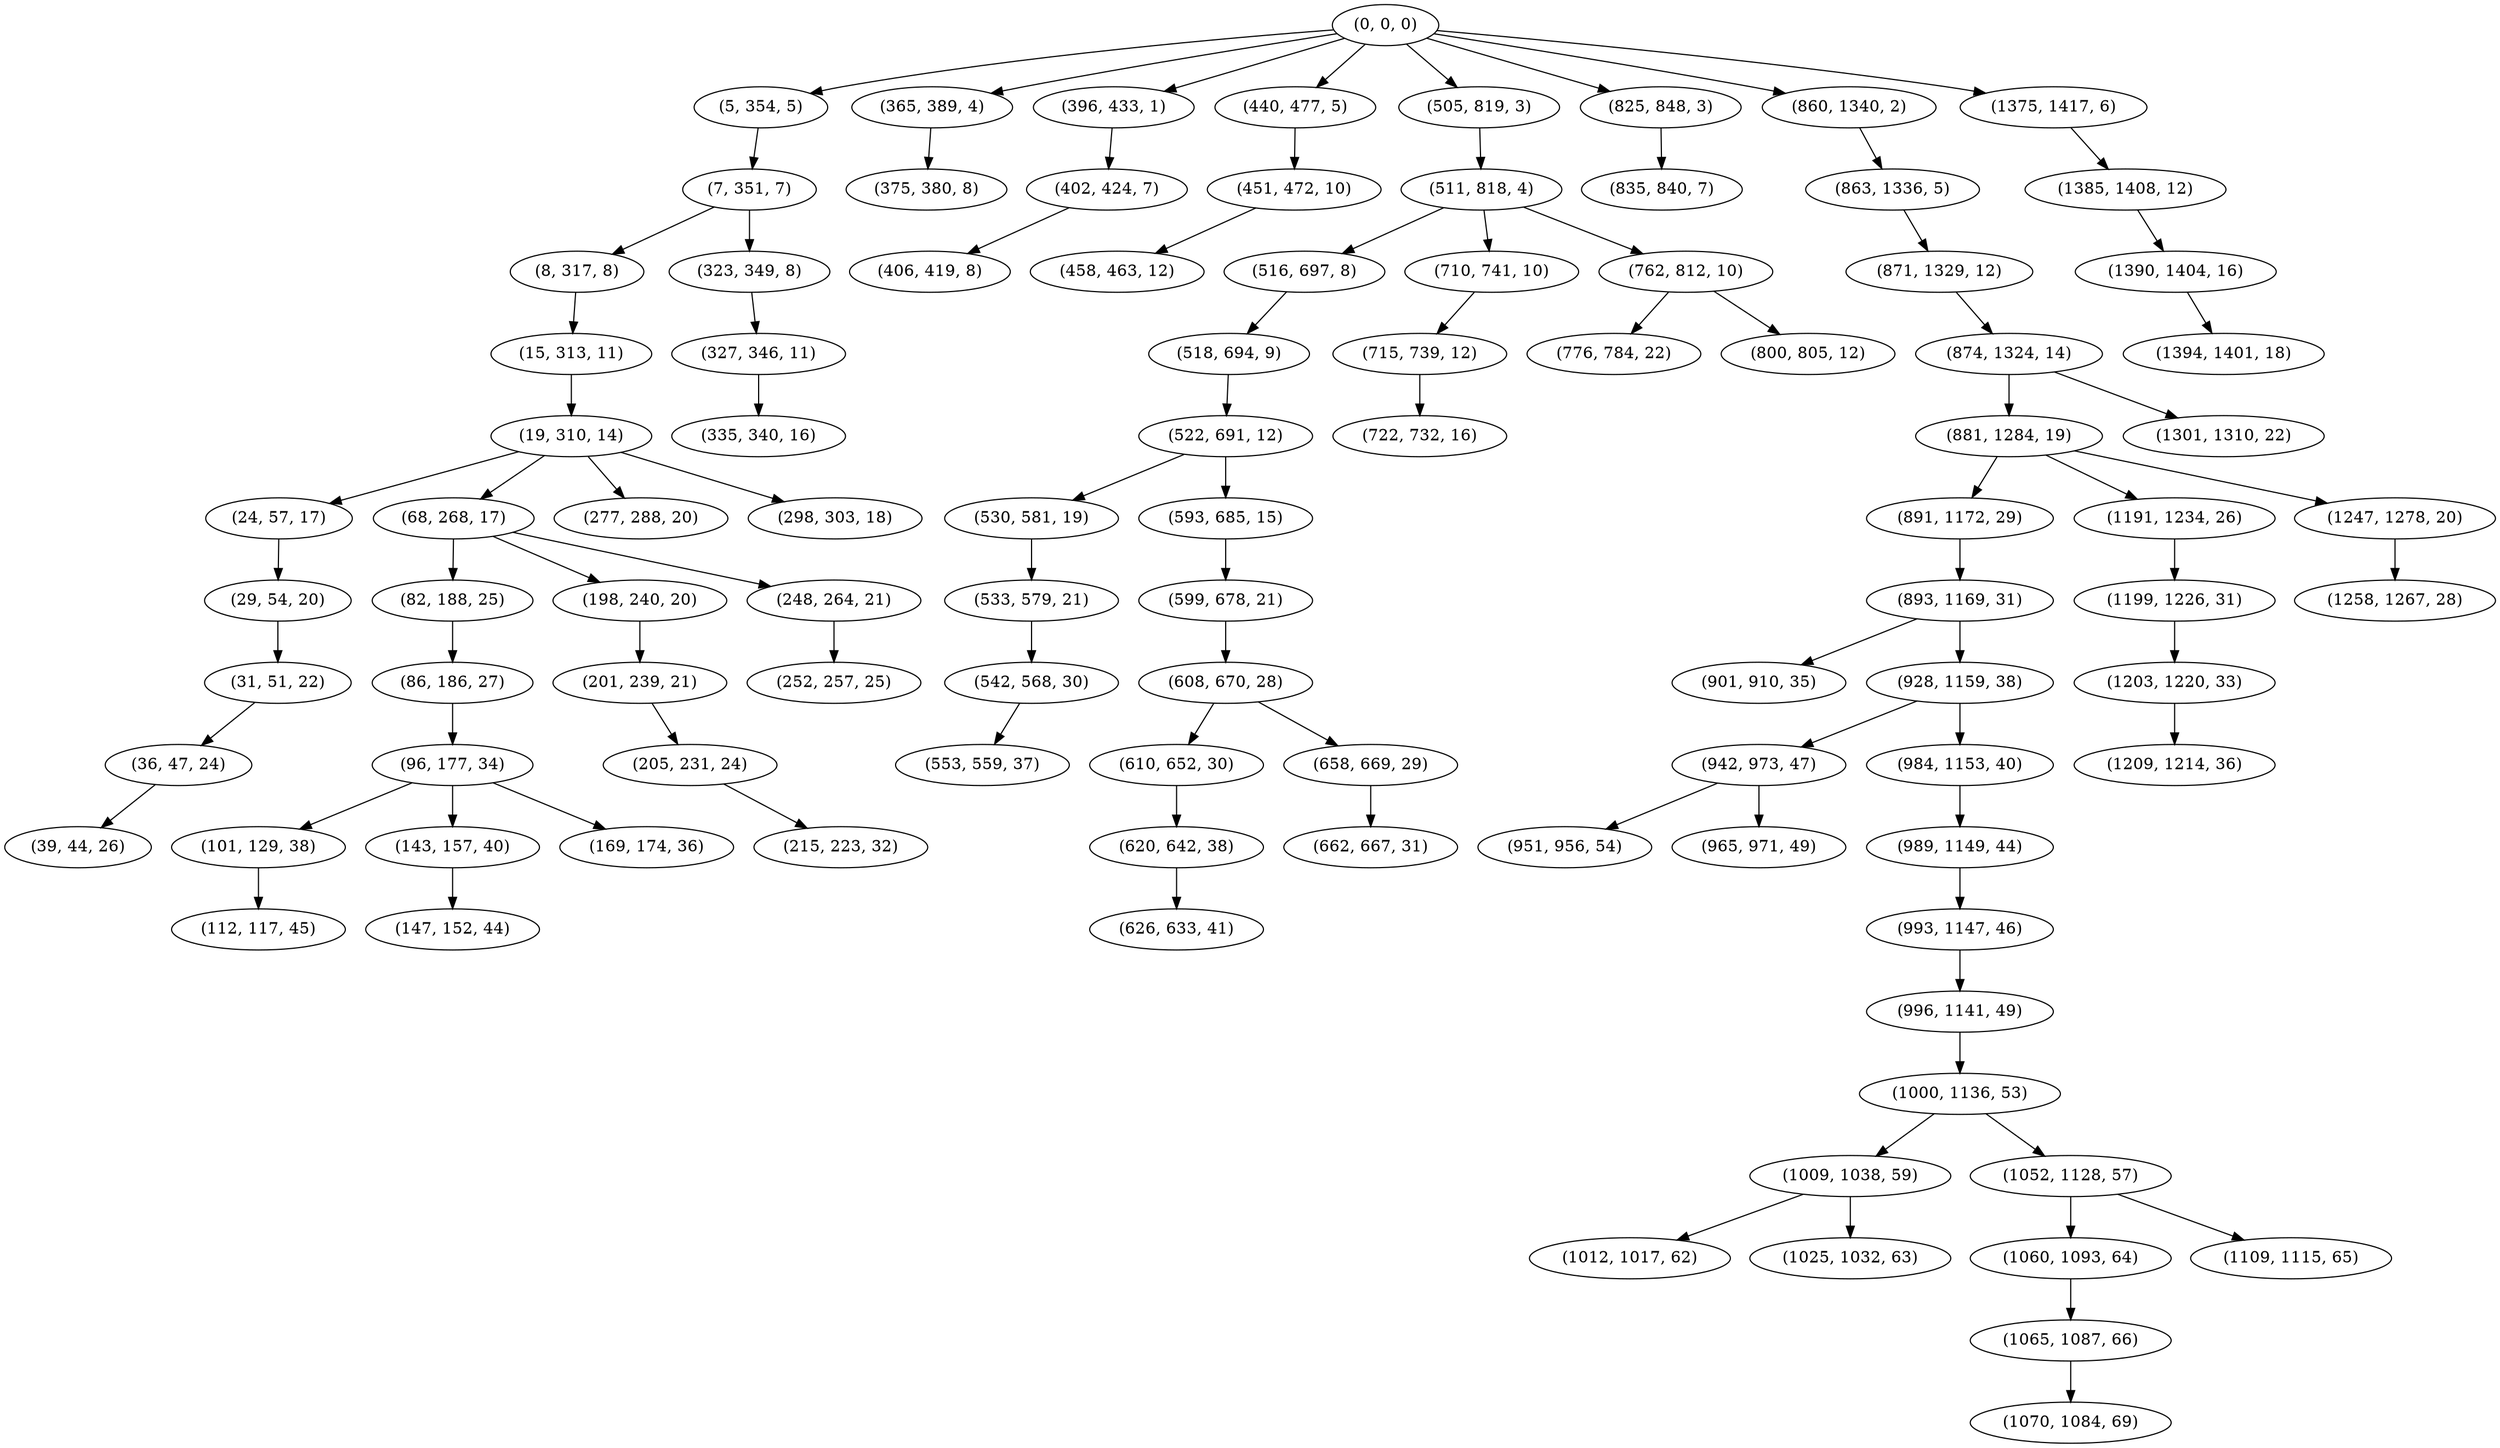 digraph tree {
    "(0, 0, 0)";
    "(5, 354, 5)";
    "(7, 351, 7)";
    "(8, 317, 8)";
    "(15, 313, 11)";
    "(19, 310, 14)";
    "(24, 57, 17)";
    "(29, 54, 20)";
    "(31, 51, 22)";
    "(36, 47, 24)";
    "(39, 44, 26)";
    "(68, 268, 17)";
    "(82, 188, 25)";
    "(86, 186, 27)";
    "(96, 177, 34)";
    "(101, 129, 38)";
    "(112, 117, 45)";
    "(143, 157, 40)";
    "(147, 152, 44)";
    "(169, 174, 36)";
    "(198, 240, 20)";
    "(201, 239, 21)";
    "(205, 231, 24)";
    "(215, 223, 32)";
    "(248, 264, 21)";
    "(252, 257, 25)";
    "(277, 288, 20)";
    "(298, 303, 18)";
    "(323, 349, 8)";
    "(327, 346, 11)";
    "(335, 340, 16)";
    "(365, 389, 4)";
    "(375, 380, 8)";
    "(396, 433, 1)";
    "(402, 424, 7)";
    "(406, 419, 8)";
    "(440, 477, 5)";
    "(451, 472, 10)";
    "(458, 463, 12)";
    "(505, 819, 3)";
    "(511, 818, 4)";
    "(516, 697, 8)";
    "(518, 694, 9)";
    "(522, 691, 12)";
    "(530, 581, 19)";
    "(533, 579, 21)";
    "(542, 568, 30)";
    "(553, 559, 37)";
    "(593, 685, 15)";
    "(599, 678, 21)";
    "(608, 670, 28)";
    "(610, 652, 30)";
    "(620, 642, 38)";
    "(626, 633, 41)";
    "(658, 669, 29)";
    "(662, 667, 31)";
    "(710, 741, 10)";
    "(715, 739, 12)";
    "(722, 732, 16)";
    "(762, 812, 10)";
    "(776, 784, 22)";
    "(800, 805, 12)";
    "(825, 848, 3)";
    "(835, 840, 7)";
    "(860, 1340, 2)";
    "(863, 1336, 5)";
    "(871, 1329, 12)";
    "(874, 1324, 14)";
    "(881, 1284, 19)";
    "(891, 1172, 29)";
    "(893, 1169, 31)";
    "(901, 910, 35)";
    "(928, 1159, 38)";
    "(942, 973, 47)";
    "(951, 956, 54)";
    "(965, 971, 49)";
    "(984, 1153, 40)";
    "(989, 1149, 44)";
    "(993, 1147, 46)";
    "(996, 1141, 49)";
    "(1000, 1136, 53)";
    "(1009, 1038, 59)";
    "(1012, 1017, 62)";
    "(1025, 1032, 63)";
    "(1052, 1128, 57)";
    "(1060, 1093, 64)";
    "(1065, 1087, 66)";
    "(1070, 1084, 69)";
    "(1109, 1115, 65)";
    "(1191, 1234, 26)";
    "(1199, 1226, 31)";
    "(1203, 1220, 33)";
    "(1209, 1214, 36)";
    "(1247, 1278, 20)";
    "(1258, 1267, 28)";
    "(1301, 1310, 22)";
    "(1375, 1417, 6)";
    "(1385, 1408, 12)";
    "(1390, 1404, 16)";
    "(1394, 1401, 18)";
    "(0, 0, 0)" -> "(5, 354, 5)";
    "(0, 0, 0)" -> "(365, 389, 4)";
    "(0, 0, 0)" -> "(396, 433, 1)";
    "(0, 0, 0)" -> "(440, 477, 5)";
    "(0, 0, 0)" -> "(505, 819, 3)";
    "(0, 0, 0)" -> "(825, 848, 3)";
    "(0, 0, 0)" -> "(860, 1340, 2)";
    "(0, 0, 0)" -> "(1375, 1417, 6)";
    "(5, 354, 5)" -> "(7, 351, 7)";
    "(7, 351, 7)" -> "(8, 317, 8)";
    "(7, 351, 7)" -> "(323, 349, 8)";
    "(8, 317, 8)" -> "(15, 313, 11)";
    "(15, 313, 11)" -> "(19, 310, 14)";
    "(19, 310, 14)" -> "(24, 57, 17)";
    "(19, 310, 14)" -> "(68, 268, 17)";
    "(19, 310, 14)" -> "(277, 288, 20)";
    "(19, 310, 14)" -> "(298, 303, 18)";
    "(24, 57, 17)" -> "(29, 54, 20)";
    "(29, 54, 20)" -> "(31, 51, 22)";
    "(31, 51, 22)" -> "(36, 47, 24)";
    "(36, 47, 24)" -> "(39, 44, 26)";
    "(68, 268, 17)" -> "(82, 188, 25)";
    "(68, 268, 17)" -> "(198, 240, 20)";
    "(68, 268, 17)" -> "(248, 264, 21)";
    "(82, 188, 25)" -> "(86, 186, 27)";
    "(86, 186, 27)" -> "(96, 177, 34)";
    "(96, 177, 34)" -> "(101, 129, 38)";
    "(96, 177, 34)" -> "(143, 157, 40)";
    "(96, 177, 34)" -> "(169, 174, 36)";
    "(101, 129, 38)" -> "(112, 117, 45)";
    "(143, 157, 40)" -> "(147, 152, 44)";
    "(198, 240, 20)" -> "(201, 239, 21)";
    "(201, 239, 21)" -> "(205, 231, 24)";
    "(205, 231, 24)" -> "(215, 223, 32)";
    "(248, 264, 21)" -> "(252, 257, 25)";
    "(323, 349, 8)" -> "(327, 346, 11)";
    "(327, 346, 11)" -> "(335, 340, 16)";
    "(365, 389, 4)" -> "(375, 380, 8)";
    "(396, 433, 1)" -> "(402, 424, 7)";
    "(402, 424, 7)" -> "(406, 419, 8)";
    "(440, 477, 5)" -> "(451, 472, 10)";
    "(451, 472, 10)" -> "(458, 463, 12)";
    "(505, 819, 3)" -> "(511, 818, 4)";
    "(511, 818, 4)" -> "(516, 697, 8)";
    "(511, 818, 4)" -> "(710, 741, 10)";
    "(511, 818, 4)" -> "(762, 812, 10)";
    "(516, 697, 8)" -> "(518, 694, 9)";
    "(518, 694, 9)" -> "(522, 691, 12)";
    "(522, 691, 12)" -> "(530, 581, 19)";
    "(522, 691, 12)" -> "(593, 685, 15)";
    "(530, 581, 19)" -> "(533, 579, 21)";
    "(533, 579, 21)" -> "(542, 568, 30)";
    "(542, 568, 30)" -> "(553, 559, 37)";
    "(593, 685, 15)" -> "(599, 678, 21)";
    "(599, 678, 21)" -> "(608, 670, 28)";
    "(608, 670, 28)" -> "(610, 652, 30)";
    "(608, 670, 28)" -> "(658, 669, 29)";
    "(610, 652, 30)" -> "(620, 642, 38)";
    "(620, 642, 38)" -> "(626, 633, 41)";
    "(658, 669, 29)" -> "(662, 667, 31)";
    "(710, 741, 10)" -> "(715, 739, 12)";
    "(715, 739, 12)" -> "(722, 732, 16)";
    "(762, 812, 10)" -> "(776, 784, 22)";
    "(762, 812, 10)" -> "(800, 805, 12)";
    "(825, 848, 3)" -> "(835, 840, 7)";
    "(860, 1340, 2)" -> "(863, 1336, 5)";
    "(863, 1336, 5)" -> "(871, 1329, 12)";
    "(871, 1329, 12)" -> "(874, 1324, 14)";
    "(874, 1324, 14)" -> "(881, 1284, 19)";
    "(874, 1324, 14)" -> "(1301, 1310, 22)";
    "(881, 1284, 19)" -> "(891, 1172, 29)";
    "(881, 1284, 19)" -> "(1191, 1234, 26)";
    "(881, 1284, 19)" -> "(1247, 1278, 20)";
    "(891, 1172, 29)" -> "(893, 1169, 31)";
    "(893, 1169, 31)" -> "(901, 910, 35)";
    "(893, 1169, 31)" -> "(928, 1159, 38)";
    "(928, 1159, 38)" -> "(942, 973, 47)";
    "(928, 1159, 38)" -> "(984, 1153, 40)";
    "(942, 973, 47)" -> "(951, 956, 54)";
    "(942, 973, 47)" -> "(965, 971, 49)";
    "(984, 1153, 40)" -> "(989, 1149, 44)";
    "(989, 1149, 44)" -> "(993, 1147, 46)";
    "(993, 1147, 46)" -> "(996, 1141, 49)";
    "(996, 1141, 49)" -> "(1000, 1136, 53)";
    "(1000, 1136, 53)" -> "(1009, 1038, 59)";
    "(1000, 1136, 53)" -> "(1052, 1128, 57)";
    "(1009, 1038, 59)" -> "(1012, 1017, 62)";
    "(1009, 1038, 59)" -> "(1025, 1032, 63)";
    "(1052, 1128, 57)" -> "(1060, 1093, 64)";
    "(1052, 1128, 57)" -> "(1109, 1115, 65)";
    "(1060, 1093, 64)" -> "(1065, 1087, 66)";
    "(1065, 1087, 66)" -> "(1070, 1084, 69)";
    "(1191, 1234, 26)" -> "(1199, 1226, 31)";
    "(1199, 1226, 31)" -> "(1203, 1220, 33)";
    "(1203, 1220, 33)" -> "(1209, 1214, 36)";
    "(1247, 1278, 20)" -> "(1258, 1267, 28)";
    "(1375, 1417, 6)" -> "(1385, 1408, 12)";
    "(1385, 1408, 12)" -> "(1390, 1404, 16)";
    "(1390, 1404, 16)" -> "(1394, 1401, 18)";
}
